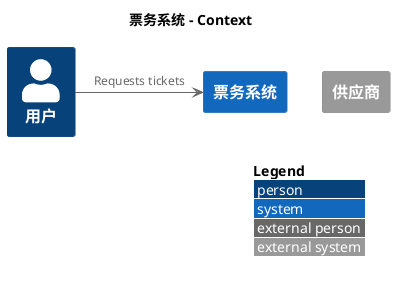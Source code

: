 @startuml
top to bottom direction

!include <C4/C4_Context>
'!define PINK
'!define DARK_GRAY
'!define ORANGE_C4 #f79232
'!define BLUE_C4 #1d75a3
'!define GREEN_C4 #6cb33f

LAYOUT_WITH_LEGEND()
title 票务系统 - Context

Person(customer, "用户")
System(ticketing, "票务系统")
System_Ext(supplier, "供应商")

customer -> ticketing : Requests tickets
@enduml